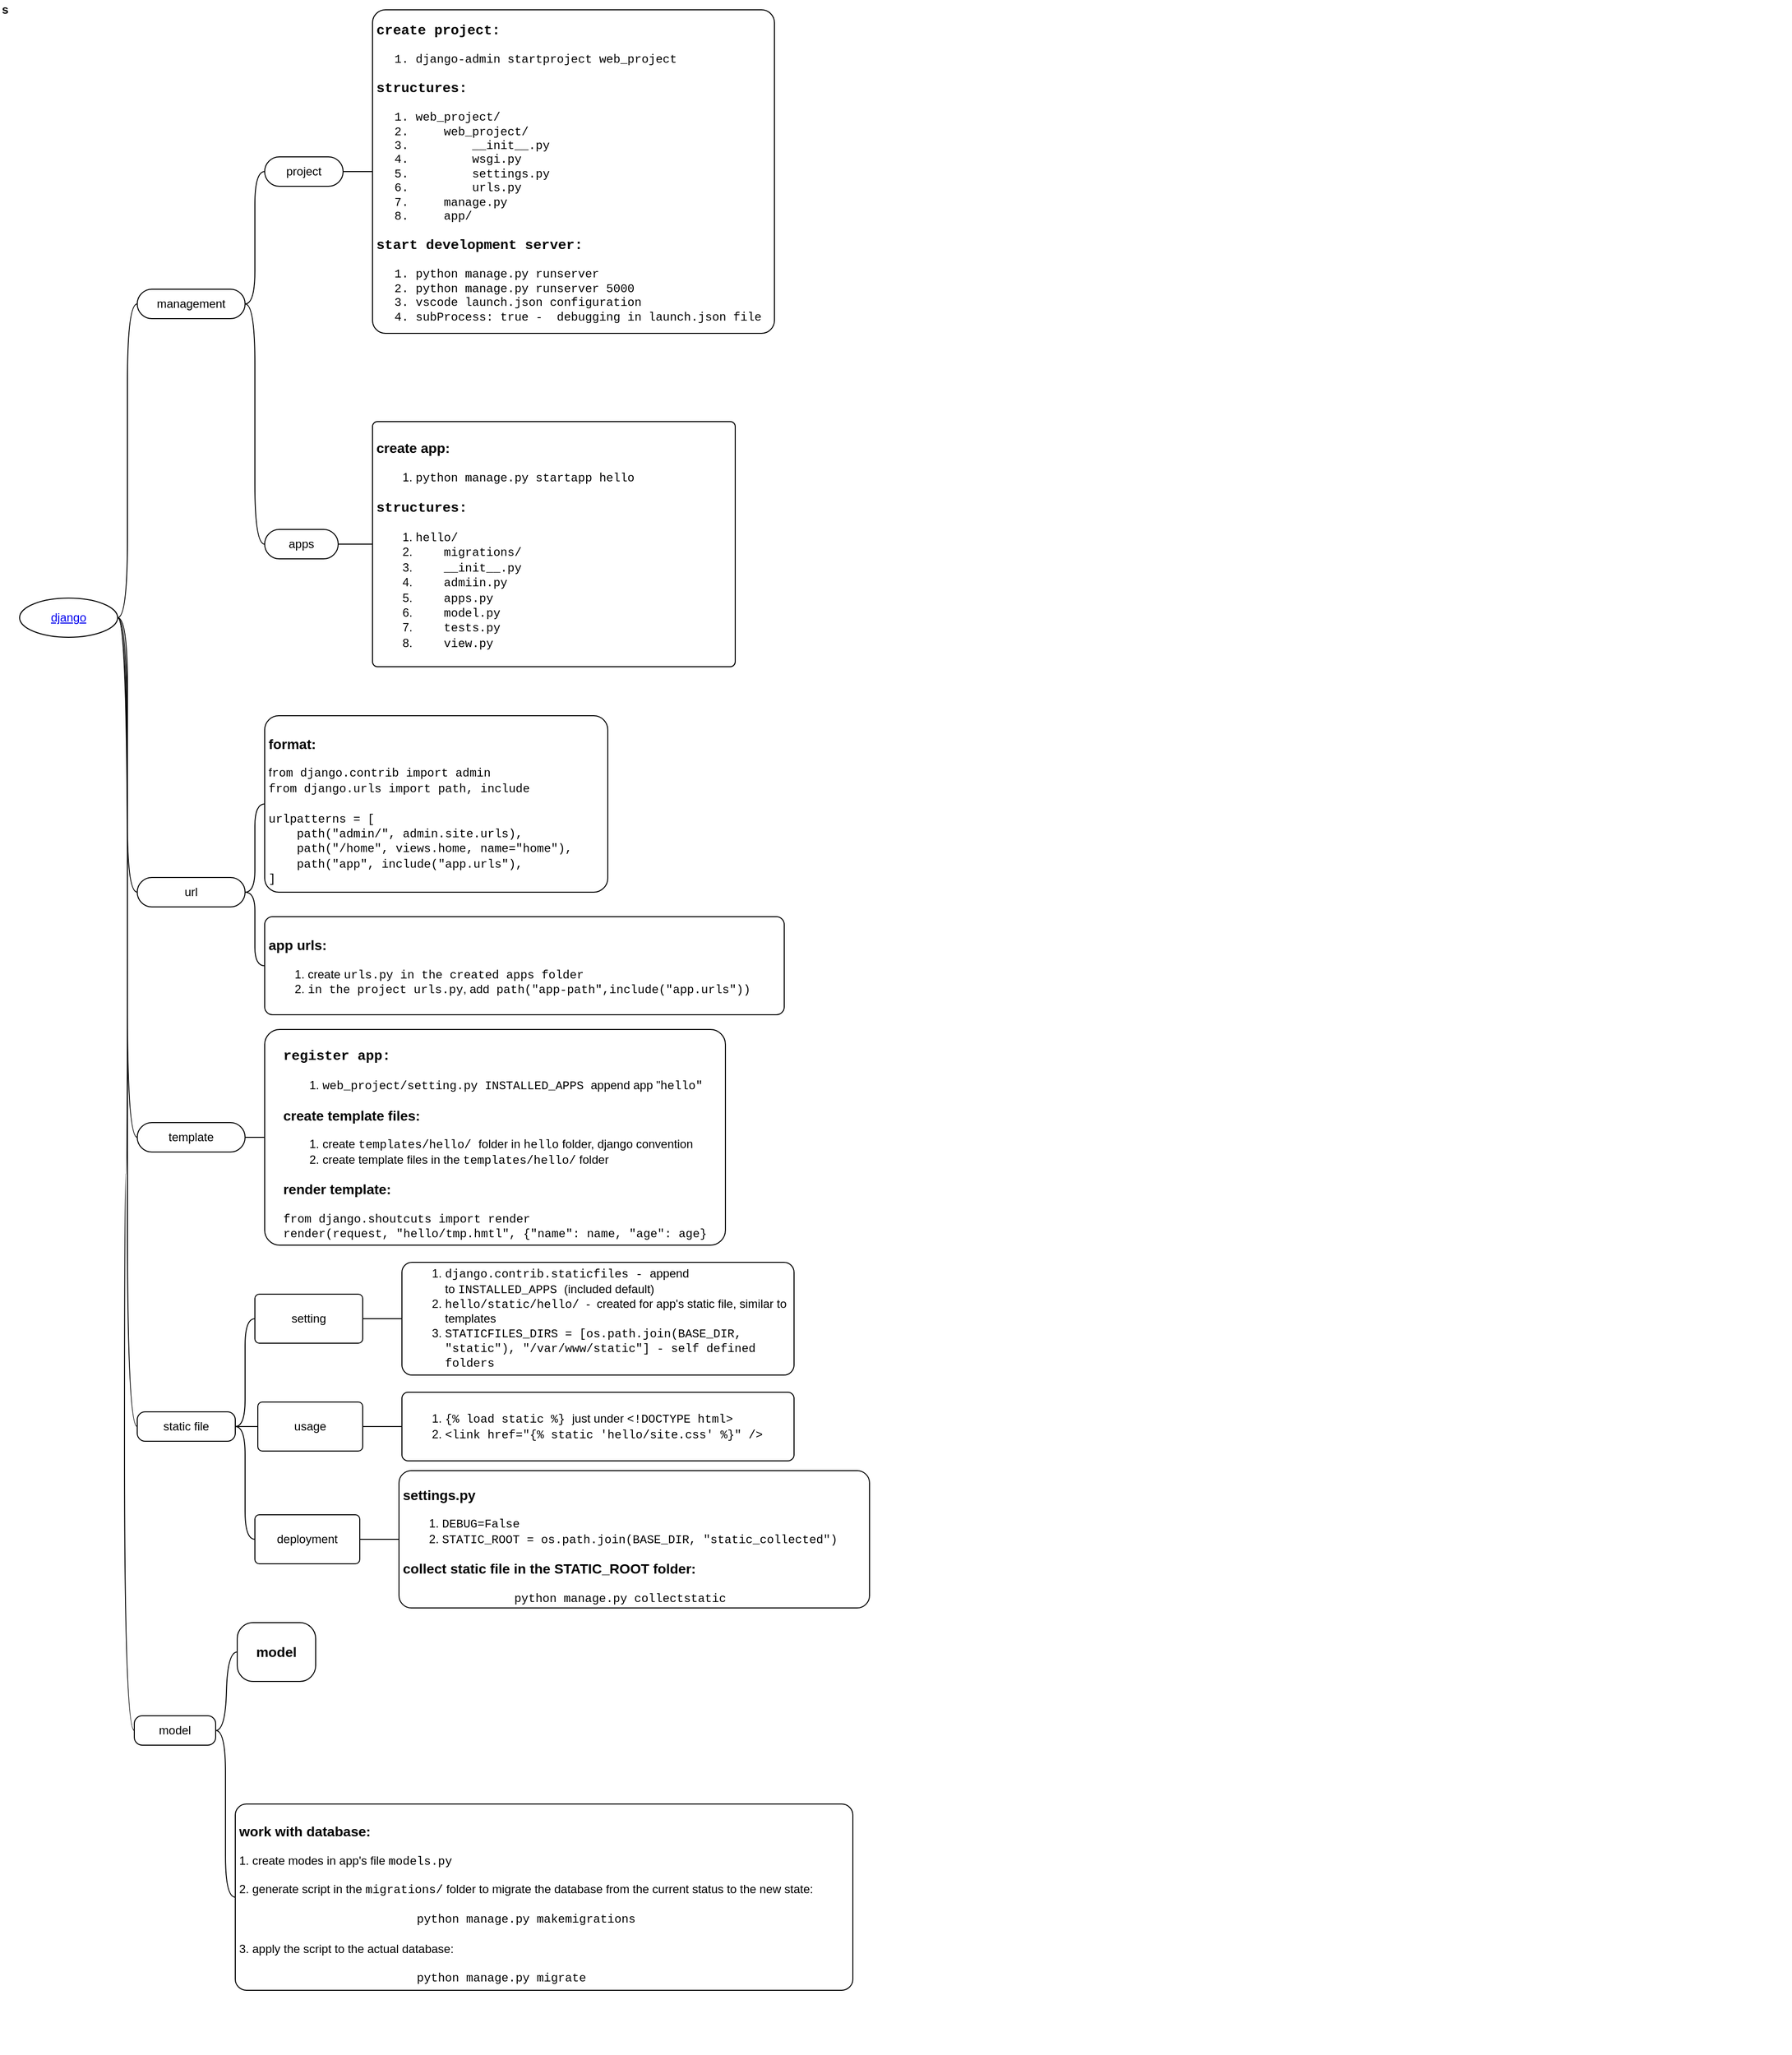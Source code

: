 <mxfile version="13.0.9" pages="3">
    <diagram id="M69t58L4IS4P6THLBtKI" name="django">
        <mxGraphModel dx="1442" dy="1452" grid="1" gridSize="10" guides="1" tooltips="1" connect="1" arrows="1" fold="1" page="1" pageScale="1" pageWidth="827" pageHeight="1169" math="0" shadow="0">
            <root>
                <mxCell id="ra_4u8bDI7FsC3nfDdiC-0"/>
                <mxCell id="ra_4u8bDI7FsC3nfDdiC-1" parent="ra_4u8bDI7FsC3nfDdiC-0"/>
                <mxCell id="ra_4u8bDI7FsC3nfDdiC-2" value="s" style="swimlane;html=1;startSize=20;horizontal=1;containerType=tree;strokeColor=none;fillColor=none;whiteSpace=wrap;align=left;" parent="ra_4u8bDI7FsC3nfDdiC-1" vertex="1">
                    <mxGeometry x="-10" y="-10" width="1827" height="2095" as="geometry"/>
                </mxCell>
                <mxCell id="ra_4u8bDI7FsC3nfDdiC-3" value="" style="edgeStyle=entityRelationEdgeStyle;startArrow=none;endArrow=none;segment=10;curved=1;" parent="ra_4u8bDI7FsC3nfDdiC-2" source="ra_4u8bDI7FsC3nfDdiC-7" target="ra_4u8bDI7FsC3nfDdiC-8" edge="1">
                    <mxGeometry relative="1" as="geometry"/>
                </mxCell>
                <mxCell id="ra_4u8bDI7FsC3nfDdiC-7" value="&lt;a href=&quot;https://www.djangoproject.com/&quot;&gt;django&lt;/a&gt;" style="ellipse;whiteSpace=wrap;html=1;align=center;treeFolding=1;treeMoving=1;newEdgeStyle={&quot;edgeStyle&quot;:&quot;entityRelationEdgeStyle&quot;,&quot;startArrow&quot;:&quot;none&quot;,&quot;endArrow&quot;:&quot;none&quot;,&quot;segment&quot;:10,&quot;curved&quot;:1};" parent="ra_4u8bDI7FsC3nfDdiC-2" vertex="1">
                    <mxGeometry x="20" y="610" width="100" height="40" as="geometry"/>
                </mxCell>
                <mxCell id="ra_4u8bDI7FsC3nfDdiC-8" value="management" style="whiteSpace=wrap;html=1;rounded=1;arcSize=50;align=center;verticalAlign=middle;strokeWidth=1;autosize=1;spacing=4;treeFolding=1;treeMoving=1;newEdgeStyle={&quot;edgeStyle&quot;:&quot;entityRelationEdgeStyle&quot;,&quot;startArrow&quot;:&quot;none&quot;,&quot;endArrow&quot;:&quot;none&quot;,&quot;segment&quot;:10,&quot;curved&quot;:1};" parent="ra_4u8bDI7FsC3nfDdiC-2" vertex="1">
                    <mxGeometry x="140" y="295" width="110" height="30" as="geometry"/>
                </mxCell>
                <mxCell id="qcwrLH1Dof33v1OUKWGm-0" value="" style="edgeStyle=entityRelationEdgeStyle;startArrow=none;endArrow=none;segment=10;curved=1;" parent="ra_4u8bDI7FsC3nfDdiC-2" source="ra_4u8bDI7FsC3nfDdiC-8" target="qcwrLH1Dof33v1OUKWGm-1" edge="1">
                    <mxGeometry relative="1" as="geometry">
                        <mxPoint x="150" y="90" as="sourcePoint"/>
                    </mxGeometry>
                </mxCell>
                <mxCell id="qcwrLH1Dof33v1OUKWGm-1" value="project" style="whiteSpace=wrap;html=1;rounded=1;arcSize=50;align=center;verticalAlign=middle;strokeWidth=1;autosize=1;spacing=4;treeFolding=1;treeMoving=1;newEdgeStyle={&quot;edgeStyle&quot;:&quot;entityRelationEdgeStyle&quot;,&quot;startArrow&quot;:&quot;none&quot;,&quot;endArrow&quot;:&quot;none&quot;,&quot;segment&quot;:10,&quot;curved&quot;:1};" parent="ra_4u8bDI7FsC3nfDdiC-2" vertex="1">
                    <mxGeometry x="270" y="160" width="80" height="30" as="geometry"/>
                </mxCell>
                <mxCell id="qcwrLH1Dof33v1OUKWGm-2" value="" style="edgeStyle=entityRelationEdgeStyle;startArrow=none;endArrow=none;segment=10;curved=1;" parent="ra_4u8bDI7FsC3nfDdiC-2" source="qcwrLH1Dof33v1OUKWGm-1" target="qcwrLH1Dof33v1OUKWGm-3" edge="1">
                    <mxGeometry relative="1" as="geometry">
                        <mxPoint x="280" y="65" as="sourcePoint"/>
                    </mxGeometry>
                </mxCell>
                <mxCell id="qcwrLH1Dof33v1OUKWGm-3" value="&lt;h3&gt;&lt;font face=&quot;Courier New&quot;&gt;create project:&lt;/font&gt;&lt;/h3&gt;&lt;font face=&quot;Courier New&quot;&gt;&lt;ol&gt;&lt;li&gt;&lt;font face=&quot;Courier New&quot;&gt;django-admin startproject web_project&lt;/font&gt;&lt;/li&gt;&lt;/ol&gt;&lt;h3&gt;structures:&lt;/h3&gt;&lt;div&gt;&lt;ol&gt;&lt;li&gt;&lt;font face=&quot;Courier New&quot;&gt;&lt;div&gt;web_project/&lt;/div&gt;&lt;/font&gt;&lt;/li&gt;&lt;li&gt;&lt;div&gt;&amp;nbsp; &amp;nbsp; web_project/&lt;/div&gt;&lt;/li&gt;&lt;li&gt;&lt;div&gt;&amp;nbsp; &amp;nbsp; &amp;nbsp; &amp;nbsp; __init__.py&lt;/div&gt;&lt;/li&gt;&lt;li&gt;&lt;div&gt;&amp;nbsp; &amp;nbsp; &amp;nbsp; &amp;nbsp; wsgi.py&lt;/div&gt;&lt;/li&gt;&lt;li&gt;&lt;div&gt;&amp;nbsp; &amp;nbsp; &amp;nbsp; &amp;nbsp; settings.py&lt;/div&gt;&lt;/li&gt;&lt;li&gt;&lt;div&gt;&amp;nbsp; &amp;nbsp; &amp;nbsp; &amp;nbsp; urls.py&lt;/div&gt;&lt;/li&gt;&lt;li&gt;&lt;div&gt;&amp;nbsp; &amp;nbsp; manage.py&lt;/div&gt;&lt;/li&gt;&lt;li&gt;&lt;div&gt;&amp;nbsp; &amp;nbsp; app/&lt;/div&gt;&lt;/li&gt;&lt;/ol&gt;&lt;h3&gt;start development server:&lt;/h3&gt;&lt;/div&gt;&lt;div&gt;&lt;ol&gt;&lt;li&gt;&lt;font face=&quot;Courier New&quot;&gt;&lt;div&gt;python manage.py runserver&lt;/div&gt;&lt;/font&gt;&lt;/li&gt;&lt;li&gt;&lt;div&gt;python manage.py runserver 5000&lt;/div&gt;&lt;/li&gt;&lt;li&gt;&lt;div&gt;vscode launch.json configuration&lt;/div&gt;&lt;/li&gt;&lt;li&gt;&lt;div&gt;subProcess: true -&amp;nbsp; debugging in launch.json file&lt;br&gt;&lt;/div&gt;&lt;/li&gt;&lt;/ol&gt;&lt;/div&gt;&lt;/font&gt;" style="whiteSpace=wrap;html=1;rounded=1;arcSize=4;align=left;verticalAlign=middle;strokeWidth=1;autosize=1;spacing=4;treeFolding=1;treeMoving=1;newEdgeStyle={&quot;edgeStyle&quot;:&quot;entityRelationEdgeStyle&quot;,&quot;startArrow&quot;:&quot;none&quot;,&quot;endArrow&quot;:&quot;none&quot;,&quot;segment&quot;:10,&quot;curved&quot;:1};" parent="ra_4u8bDI7FsC3nfDdiC-2" vertex="1">
                    <mxGeometry x="380" y="10" width="410" height="330" as="geometry"/>
                </mxCell>
                <mxCell id="ytSoNRwtpomNZAQt6G3V-0" value="" style="edgeStyle=entityRelationEdgeStyle;startArrow=none;endArrow=none;segment=10;curved=1;" parent="ra_4u8bDI7FsC3nfDdiC-2" source="ra_4u8bDI7FsC3nfDdiC-8" target="ytSoNRwtpomNZAQt6G3V-1" edge="1">
                    <mxGeometry relative="1" as="geometry">
                        <mxPoint x="280" y="155" as="sourcePoint"/>
                    </mxGeometry>
                </mxCell>
                <mxCell id="ytSoNRwtpomNZAQt6G3V-1" value="apps" style="whiteSpace=wrap;html=1;rounded=1;arcSize=50;align=center;verticalAlign=middle;strokeWidth=1;autosize=1;spacing=4;treeFolding=1;treeMoving=1;newEdgeStyle={&quot;edgeStyle&quot;:&quot;entityRelationEdgeStyle&quot;,&quot;startArrow&quot;:&quot;none&quot;,&quot;endArrow&quot;:&quot;none&quot;,&quot;segment&quot;:10,&quot;curved&quot;:1};" parent="ra_4u8bDI7FsC3nfDdiC-2" vertex="1">
                    <mxGeometry x="270" y="540" width="75" height="30" as="geometry"/>
                </mxCell>
                <mxCell id="ytSoNRwtpomNZAQt6G3V-22" value="" style="edgeStyle=entityRelationEdgeStyle;startArrow=none;endArrow=none;segment=10;curved=1;" parent="ra_4u8bDI7FsC3nfDdiC-2" source="ytSoNRwtpomNZAQt6G3V-1" target="ytSoNRwtpomNZAQt6G3V-23" edge="1">
                    <mxGeometry relative="1" as="geometry">
                        <mxPoint x="290" y="280" as="sourcePoint"/>
                    </mxGeometry>
                </mxCell>
                <mxCell id="ytSoNRwtpomNZAQt6G3V-23" value="&lt;h3&gt;create app:&lt;/h3&gt;&lt;div&gt;&lt;ol&gt;&lt;li&gt;&lt;font face=&quot;Courier New&quot;&gt;python manage.py startapp hello&lt;/font&gt;&lt;/li&gt;&lt;/ol&gt;&lt;h3&gt;&lt;font face=&quot;Courier New&quot;&gt;structures:&lt;/font&gt;&lt;/h3&gt;&lt;/div&gt;&lt;div&gt;&lt;ol&gt;&lt;li&gt;&lt;font face=&quot;Courier New&quot;&gt;hello/&lt;/font&gt;&lt;/li&gt;&lt;li&gt;&lt;font face=&quot;Courier New&quot;&gt;&amp;nbsp; &amp;nbsp; migrations/&lt;/font&gt;&lt;/li&gt;&lt;li&gt;&lt;font face=&quot;Courier New&quot;&gt;&amp;nbsp; &amp;nbsp; __init__.py&lt;/font&gt;&lt;/li&gt;&lt;li&gt;&lt;font face=&quot;Courier New&quot;&gt;&amp;nbsp; &amp;nbsp; admiin.py&lt;/font&gt;&lt;/li&gt;&lt;li&gt;&lt;font face=&quot;Courier New&quot;&gt;&amp;nbsp; &amp;nbsp; apps.py&lt;/font&gt;&lt;/li&gt;&lt;li&gt;&lt;font face=&quot;Courier New&quot;&gt;&amp;nbsp; &amp;nbsp; model.py&lt;/font&gt;&lt;/li&gt;&lt;li&gt;&lt;font face=&quot;Courier New&quot;&gt;&amp;nbsp; &amp;nbsp; tests.py&lt;/font&gt;&lt;/li&gt;&lt;li&gt;&lt;font face=&quot;Courier New&quot;&gt;&amp;nbsp; &amp;nbsp; view.py&lt;/font&gt;&lt;/li&gt;&lt;/ol&gt;&lt;/div&gt;" style="whiteSpace=wrap;html=1;rounded=1;arcSize=2;align=left;verticalAlign=middle;strokeWidth=1;autosize=1;spacing=4;treeFolding=1;treeMoving=1;newEdgeStyle={&quot;edgeStyle&quot;:&quot;entityRelationEdgeStyle&quot;,&quot;startArrow&quot;:&quot;none&quot;,&quot;endArrow&quot;:&quot;none&quot;,&quot;segment&quot;:10,&quot;curved&quot;:1};" parent="ra_4u8bDI7FsC3nfDdiC-2" vertex="1">
                    <mxGeometry x="380" y="430" width="370" height="250" as="geometry"/>
                </mxCell>
                <mxCell id="ytSoNRwtpomNZAQt6G3V-24" value="" style="edgeStyle=entityRelationEdgeStyle;startArrow=none;endArrow=none;segment=10;curved=1;" parent="ra_4u8bDI7FsC3nfDdiC-2" source="ra_4u8bDI7FsC3nfDdiC-7" target="ytSoNRwtpomNZAQt6G3V-25" edge="1">
                    <mxGeometry relative="1" as="geometry">
                        <mxPoint x="160" y="350" as="sourcePoint"/>
                    </mxGeometry>
                </mxCell>
                <mxCell id="ytSoNRwtpomNZAQt6G3V-25" value="url" style="whiteSpace=wrap;html=1;rounded=1;arcSize=50;align=center;verticalAlign=middle;strokeWidth=1;autosize=1;spacing=4;treeFolding=1;treeMoving=1;newEdgeStyle={&quot;edgeStyle&quot;:&quot;entityRelationEdgeStyle&quot;,&quot;startArrow&quot;:&quot;none&quot;,&quot;endArrow&quot;:&quot;none&quot;,&quot;segment&quot;:10,&quot;curved&quot;:1};" parent="ra_4u8bDI7FsC3nfDdiC-2" vertex="1">
                    <mxGeometry x="140" y="895" width="110" height="30" as="geometry"/>
                </mxCell>
                <mxCell id="ytSoNRwtpomNZAQt6G3V-26" value="" style="edgeStyle=entityRelationEdgeStyle;startArrow=none;endArrow=none;segment=10;curved=1;" parent="ra_4u8bDI7FsC3nfDdiC-2" source="ytSoNRwtpomNZAQt6G3V-25" target="ytSoNRwtpomNZAQt6G3V-27" edge="1">
                    <mxGeometry relative="1" as="geometry">
                        <mxPoint x="160" y="505" as="sourcePoint"/>
                    </mxGeometry>
                </mxCell>
                <mxCell id="ytSoNRwtpomNZAQt6G3V-27" value="&lt;h3&gt;format:&lt;/h3&gt;&lt;div&gt;f&lt;font face=&quot;Courier New&quot;&gt;rom django.contrib import admin&lt;/font&gt;&lt;/div&gt;&lt;div&gt;&lt;font face=&quot;Courier New&quot;&gt;from django.urls import path, include&lt;/font&gt;&lt;/div&gt;&lt;div&gt;&lt;font face=&quot;Courier New&quot;&gt;&lt;br&gt;&lt;/font&gt;&lt;/div&gt;&lt;div&gt;&lt;font face=&quot;Courier New&quot;&gt;urlpatterns = [&lt;/font&gt;&lt;/div&gt;&lt;div&gt;&lt;font face=&quot;Courier New&quot;&gt;&amp;nbsp; &amp;nbsp; path(&quot;admin/&quot;, admin.site.urls),&lt;/font&gt;&lt;/div&gt;&lt;div&gt;&lt;font face=&quot;Courier New&quot;&gt;&amp;nbsp; &amp;nbsp; path(&quot;/home&quot;, views.home, name=&quot;home&quot;),&lt;/font&gt;&lt;/div&gt;&lt;div&gt;&lt;font face=&quot;Courier New&quot;&gt;&amp;nbsp; &amp;nbsp; path(&quot;app&quot;, include(&quot;app.urls&quot;),&lt;/font&gt;&lt;/div&gt;&lt;div&gt;&lt;font face=&quot;Courier New&quot;&gt;]&lt;/font&gt;&lt;/div&gt;" style="whiteSpace=wrap;html=1;rounded=1;arcSize=8;align=left;verticalAlign=middle;strokeWidth=1;autosize=1;spacing=4;treeFolding=1;treeMoving=1;newEdgeStyle={&quot;edgeStyle&quot;:&quot;entityRelationEdgeStyle&quot;,&quot;startArrow&quot;:&quot;none&quot;,&quot;endArrow&quot;:&quot;none&quot;,&quot;segment&quot;:10,&quot;curved&quot;:1};" parent="ra_4u8bDI7FsC3nfDdiC-2" vertex="1">
                    <mxGeometry x="270" y="730" width="350" height="180" as="geometry"/>
                </mxCell>
                <mxCell id="ytSoNRwtpomNZAQt6G3V-28" value="" style="edgeStyle=entityRelationEdgeStyle;startArrow=none;endArrow=none;segment=10;curved=1;" parent="ra_4u8bDI7FsC3nfDdiC-2" source="ytSoNRwtpomNZAQt6G3V-25" target="ytSoNRwtpomNZAQt6G3V-29" edge="1">
                    <mxGeometry relative="1" as="geometry">
                        <mxPoint x="230" y="665" as="sourcePoint"/>
                    </mxGeometry>
                </mxCell>
                <mxCell id="ytSoNRwtpomNZAQt6G3V-29" value="&lt;h3&gt;app urls:&lt;/h3&gt;&lt;div&gt;&lt;ol&gt;&lt;li&gt;create &lt;font face=&quot;Courier New&quot;&gt;urls.py in the created apps folder&lt;/font&gt;&lt;/li&gt;&lt;li&gt;&lt;font face=&quot;Courier New&quot;&gt;in the project urls.py&lt;/font&gt;, add&lt;font face=&quot;Courier New&quot;&gt; path(&quot;app-path&quot;,include(&quot;app.urls&quot;))&lt;/font&gt;&lt;/li&gt;&lt;/ol&gt;&lt;/div&gt;" style="whiteSpace=wrap;html=1;rounded=1;arcSize=8;align=left;verticalAlign=middle;strokeWidth=1;autosize=1;spacing=4;treeFolding=1;treeMoving=1;newEdgeStyle={&quot;edgeStyle&quot;:&quot;entityRelationEdgeStyle&quot;,&quot;startArrow&quot;:&quot;none&quot;,&quot;endArrow&quot;:&quot;none&quot;,&quot;segment&quot;:10,&quot;curved&quot;:1};" parent="ra_4u8bDI7FsC3nfDdiC-2" vertex="1">
                    <mxGeometry x="270" y="935" width="530" height="100" as="geometry"/>
                </mxCell>
                <mxCell id="X1pdC5deUGPAKXjMuTSz-0" value="" style="edgeStyle=entityRelationEdgeStyle;startArrow=none;endArrow=none;segment=10;curved=1;" parent="ra_4u8bDI7FsC3nfDdiC-2" source="ra_4u8bDI7FsC3nfDdiC-7" target="X1pdC5deUGPAKXjMuTSz-1" edge="1">
                    <mxGeometry relative="1" as="geometry">
                        <mxPoint x="130" y="475" as="sourcePoint"/>
                    </mxGeometry>
                </mxCell>
                <mxCell id="X1pdC5deUGPAKXjMuTSz-1" value="template" style="whiteSpace=wrap;html=1;rounded=1;arcSize=50;align=center;verticalAlign=middle;strokeWidth=1;autosize=1;spacing=4;treeFolding=1;treeMoving=1;newEdgeStyle={&quot;edgeStyle&quot;:&quot;entityRelationEdgeStyle&quot;,&quot;startArrow&quot;:&quot;none&quot;,&quot;endArrow&quot;:&quot;none&quot;,&quot;segment&quot;:10,&quot;curved&quot;:1};" parent="ra_4u8bDI7FsC3nfDdiC-2" vertex="1">
                    <mxGeometry x="140" y="1145" width="110" height="30" as="geometry"/>
                </mxCell>
                <mxCell id="X1pdC5deUGPAKXjMuTSz-2" value="" style="edgeStyle=entityRelationEdgeStyle;startArrow=none;endArrow=none;segment=10;curved=1;" parent="ra_4u8bDI7FsC3nfDdiC-2" source="X1pdC5deUGPAKXjMuTSz-1" target="X1pdC5deUGPAKXjMuTSz-3" edge="1">
                    <mxGeometry relative="1" as="geometry">
                        <mxPoint x="130" y="475" as="sourcePoint"/>
                    </mxGeometry>
                </mxCell>
                <mxCell id="X1pdC5deUGPAKXjMuTSz-3" value="&lt;div style=&quot;text-align: left&quot;&gt;&lt;h3&gt;&lt;font face=&quot;Courier New&quot;&gt;register app:&lt;/font&gt;&lt;/h3&gt;&lt;/div&gt;&lt;div style=&quot;text-align: left&quot;&gt;&lt;ol&gt;&lt;li&gt;&lt;font face=&quot;Courier New&quot;&gt;web_project/setting.py INSTALLED_APPS&amp;nbsp;&lt;/font&gt;append&amp;nbsp;app &quot;&lt;font face=&quot;Courier New&quot;&gt;hello&quot;&lt;/font&gt;&lt;/li&gt;&lt;/ol&gt;&lt;h3&gt;create template files:&lt;/h3&gt;&lt;ol&gt;&lt;li&gt;create &lt;font face=&quot;Courier New&quot;&gt;templates/hello/ &lt;/font&gt;folder in &lt;font face=&quot;Courier New&quot;&gt;hello&lt;/font&gt;&amp;nbsp;folder, django convention&lt;/li&gt;&lt;li&gt;create template files in the &lt;font face=&quot;Courier New&quot;&gt;templates/hello/&lt;/font&gt;&amp;nbsp;folder&lt;/li&gt;&lt;/ol&gt;&lt;h3&gt;render template:&lt;/h3&gt;&lt;div&gt;&lt;font face=&quot;Courier New&quot;&gt;from django.shoutcuts import render&lt;/font&gt;&lt;/div&gt;&lt;div&gt;&lt;font face=&quot;Courier New&quot;&gt;render(request, &quot;hello/tmp.hmtl&quot;, {&quot;name&quot;: name, &quot;age&quot;: age}&lt;/font&gt;&lt;/div&gt;&lt;/div&gt;" style="whiteSpace=wrap;html=1;rounded=1;arcSize=7;align=center;verticalAlign=middle;strokeWidth=1;autosize=1;spacing=4;treeFolding=1;treeMoving=1;newEdgeStyle={&quot;edgeStyle&quot;:&quot;entityRelationEdgeStyle&quot;,&quot;startArrow&quot;:&quot;none&quot;,&quot;endArrow&quot;:&quot;none&quot;,&quot;segment&quot;:10,&quot;curved&quot;:1};" parent="ra_4u8bDI7FsC3nfDdiC-2" vertex="1">
                    <mxGeometry x="270" y="1050" width="470" height="220" as="geometry"/>
                </mxCell>
                <mxCell id="X1pdC5deUGPAKXjMuTSz-4" value="" style="edgeStyle=entityRelationEdgeStyle;startArrow=none;endArrow=none;segment=10;curved=1;" parent="ra_4u8bDI7FsC3nfDdiC-2" source="ra_4u8bDI7FsC3nfDdiC-7" target="X1pdC5deUGPAKXjMuTSz-5" edge="1">
                    <mxGeometry relative="1" as="geometry">
                        <mxPoint x="130" y="640" as="sourcePoint"/>
                    </mxGeometry>
                </mxCell>
                <mxCell id="X1pdC5deUGPAKXjMuTSz-5" value="static file" style="whiteSpace=wrap;html=1;rounded=1;arcSize=27;align=center;verticalAlign=middle;strokeWidth=1;autosize=1;spacing=4;treeFolding=1;treeMoving=1;newEdgeStyle={&quot;edgeStyle&quot;:&quot;entityRelationEdgeStyle&quot;,&quot;startArrow&quot;:&quot;none&quot;,&quot;endArrow&quot;:&quot;none&quot;,&quot;segment&quot;:10,&quot;curved&quot;:1};" parent="ra_4u8bDI7FsC3nfDdiC-2" vertex="1">
                    <mxGeometry x="140" y="1440" width="100" height="30" as="geometry"/>
                </mxCell>
                <mxCell id="X1pdC5deUGPAKXjMuTSz-6" value="" style="edgeStyle=entityRelationEdgeStyle;startArrow=none;endArrow=none;segment=10;curved=1;" parent="ra_4u8bDI7FsC3nfDdiC-2" source="X1pdC5deUGPAKXjMuTSz-5" target="X1pdC5deUGPAKXjMuTSz-7" edge="1">
                    <mxGeometry relative="1" as="geometry">
                        <mxPoint x="130" y="640" as="sourcePoint"/>
                    </mxGeometry>
                </mxCell>
                <mxCell id="X1pdC5deUGPAKXjMuTSz-7" value="&lt;p&gt;setting&lt;/p&gt;" style="whiteSpace=wrap;html=1;rounded=1;arcSize=9;align=center;verticalAlign=middle;strokeWidth=1;autosize=1;spacing=4;treeFolding=1;treeMoving=1;newEdgeStyle={&quot;edgeStyle&quot;:&quot;entityRelationEdgeStyle&quot;,&quot;startArrow&quot;:&quot;none&quot;,&quot;endArrow&quot;:&quot;none&quot;,&quot;segment&quot;:10,&quot;curved&quot;:1};" parent="ra_4u8bDI7FsC3nfDdiC-2" vertex="1">
                    <mxGeometry x="260" y="1320" width="110" height="50" as="geometry"/>
                </mxCell>
                <mxCell id="X1pdC5deUGPAKXjMuTSz-8" value="" style="edgeStyle=entityRelationEdgeStyle;startArrow=none;endArrow=none;segment=10;curved=1;" parent="ra_4u8bDI7FsC3nfDdiC-2" source="X1pdC5deUGPAKXjMuTSz-5" target="X1pdC5deUGPAKXjMuTSz-9" edge="1">
                    <mxGeometry relative="1" as="geometry">
                        <mxPoint x="240" y="1435" as="sourcePoint"/>
                    </mxGeometry>
                </mxCell>
                <mxCell id="X1pdC5deUGPAKXjMuTSz-9" value="&lt;p&gt;usage&lt;/p&gt;" style="whiteSpace=wrap;html=1;rounded=1;arcSize=9;align=center;verticalAlign=middle;strokeWidth=1;autosize=1;spacing=4;treeFolding=1;treeMoving=1;newEdgeStyle={&quot;edgeStyle&quot;:&quot;entityRelationEdgeStyle&quot;,&quot;startArrow&quot;:&quot;none&quot;,&quot;endArrow&quot;:&quot;none&quot;,&quot;segment&quot;:10,&quot;curved&quot;:1};" parent="ra_4u8bDI7FsC3nfDdiC-2" vertex="1">
                    <mxGeometry x="263" y="1430" width="107" height="50" as="geometry"/>
                </mxCell>
                <mxCell id="X1pdC5deUGPAKXjMuTSz-10" value="" style="edgeStyle=entityRelationEdgeStyle;startArrow=none;endArrow=none;segment=10;curved=1;" parent="ra_4u8bDI7FsC3nfDdiC-2" source="X1pdC5deUGPAKXjMuTSz-5" target="X1pdC5deUGPAKXjMuTSz-11" edge="1">
                    <mxGeometry relative="1" as="geometry">
                        <mxPoint x="240" y="1435" as="sourcePoint"/>
                    </mxGeometry>
                </mxCell>
                <mxCell id="X1pdC5deUGPAKXjMuTSz-11" value="&lt;p&gt;deployment&lt;/p&gt;" style="whiteSpace=wrap;html=1;rounded=1;arcSize=9;align=center;verticalAlign=middle;strokeWidth=1;autosize=1;spacing=4;treeFolding=1;treeMoving=1;newEdgeStyle={&quot;edgeStyle&quot;:&quot;entityRelationEdgeStyle&quot;,&quot;startArrow&quot;:&quot;none&quot;,&quot;endArrow&quot;:&quot;none&quot;,&quot;segment&quot;:10,&quot;curved&quot;:1};" parent="ra_4u8bDI7FsC3nfDdiC-2" vertex="1">
                    <mxGeometry x="260" y="1545" width="107" height="50" as="geometry"/>
                </mxCell>
                <mxCell id="X1pdC5deUGPAKXjMuTSz-12" value="" style="edgeStyle=entityRelationEdgeStyle;startArrow=none;endArrow=none;segment=10;curved=1;" parent="ra_4u8bDI7FsC3nfDdiC-2" source="X1pdC5deUGPAKXjMuTSz-9" target="X1pdC5deUGPAKXjMuTSz-13" edge="1">
                    <mxGeometry relative="1" as="geometry">
                        <mxPoint x="240" y="1435" as="sourcePoint"/>
                    </mxGeometry>
                </mxCell>
                <mxCell id="X1pdC5deUGPAKXjMuTSz-13" value="&lt;div&gt;&lt;ol&gt;&lt;li&gt;&lt;font face=&quot;Courier New&quot;&gt;{% load static %} &lt;/font&gt;just under &lt;font face=&quot;Courier New&quot;&gt;&amp;lt;!DOCTYPE html&amp;gt;&lt;/font&gt;&lt;/li&gt;&lt;li&gt;&lt;font face=&quot;Courier New&quot;&gt;&amp;lt;link href=&quot;{% static 'hello/site.css' %}&quot; /&amp;gt;&lt;/font&gt;&lt;/li&gt;&lt;/ol&gt;&lt;/div&gt;" style="whiteSpace=wrap;html=1;rounded=1;arcSize=9;align=left;verticalAlign=middle;strokeWidth=1;autosize=1;spacing=4;treeFolding=1;treeMoving=1;newEdgeStyle={&quot;edgeStyle&quot;:&quot;entityRelationEdgeStyle&quot;,&quot;startArrow&quot;:&quot;none&quot;,&quot;endArrow&quot;:&quot;none&quot;,&quot;segment&quot;:10,&quot;curved&quot;:1};" parent="ra_4u8bDI7FsC3nfDdiC-2" vertex="1">
                    <mxGeometry x="410" y="1420" width="400" height="70" as="geometry"/>
                </mxCell>
                <mxCell id="X1pdC5deUGPAKXjMuTSz-14" value="" style="edgeStyle=entityRelationEdgeStyle;startArrow=none;endArrow=none;segment=10;curved=1;" parent="ra_4u8bDI7FsC3nfDdiC-2" source="X1pdC5deUGPAKXjMuTSz-7" target="X1pdC5deUGPAKXjMuTSz-15" edge="1">
                    <mxGeometry relative="1" as="geometry">
                        <mxPoint x="240" y="1435" as="sourcePoint"/>
                    </mxGeometry>
                </mxCell>
                <mxCell id="X1pdC5deUGPAKXjMuTSz-15" value="&lt;div&gt;&lt;ol&gt;&lt;li&gt;&lt;font face=&quot;Courier New&quot;&gt;django.contrib.staticfiles -&amp;nbsp;&lt;/font&gt;append to&amp;nbsp;&lt;font face=&quot;Courier New&quot;&gt;INSTALLED_APPS&amp;nbsp;&lt;/font&gt;(included default)&lt;/li&gt;&lt;li&gt;&lt;font face=&quot;Courier New&quot;&gt;hello/static/hello/ &lt;/font&gt;-&amp;nbsp; created for app's static file, similar to templates&lt;/li&gt;&lt;li&gt;&lt;font face=&quot;Courier New&quot;&gt;STATICFILES_DIRS = [os.path.join(BASE_DIR, &quot;static&quot;), &quot;/var/www/static&quot;] - self defined folders&lt;/font&gt;&lt;/li&gt;&lt;/ol&gt;&lt;/div&gt;" style="whiteSpace=wrap;html=1;rounded=1;arcSize=9;align=left;verticalAlign=middle;strokeWidth=1;autosize=1;spacing=4;treeFolding=1;treeMoving=1;newEdgeStyle={&quot;edgeStyle&quot;:&quot;entityRelationEdgeStyle&quot;,&quot;startArrow&quot;:&quot;none&quot;,&quot;endArrow&quot;:&quot;none&quot;,&quot;segment&quot;:10,&quot;curved&quot;:1};" parent="ra_4u8bDI7FsC3nfDdiC-2" vertex="1">
                    <mxGeometry x="410" y="1287.5" width="400" height="115" as="geometry"/>
                </mxCell>
                <mxCell id="X1pdC5deUGPAKXjMuTSz-16" value="" style="edgeStyle=entityRelationEdgeStyle;startArrow=none;endArrow=none;segment=10;curved=1;" parent="ra_4u8bDI7FsC3nfDdiC-2" source="X1pdC5deUGPAKXjMuTSz-11" target="X1pdC5deUGPAKXjMuTSz-17" edge="1">
                    <mxGeometry relative="1" as="geometry">
                        <mxPoint x="240" y="1435" as="sourcePoint"/>
                    </mxGeometry>
                </mxCell>
                <mxCell id="X1pdC5deUGPAKXjMuTSz-17" value="&lt;h3&gt;settings.py&lt;/h3&gt;&lt;ol&gt;&lt;li&gt;&lt;font face=&quot;Courier New&quot;&gt;DEBUG=False&lt;/font&gt;&lt;/li&gt;&lt;li&gt;&lt;font face=&quot;Courier New&quot;&gt;STATIC_ROOT = os.path.join(BASE_DIR, &quot;static_collected&quot;)&lt;/font&gt;&lt;/li&gt;&lt;/ol&gt;&lt;h3&gt;collect static file in the STATIC_ROOT folder:&lt;/h3&gt;&lt;div style=&quot;text-align: center&quot;&gt;&lt;font face=&quot;Courier New&quot;&gt;python manage.py collectstatic&lt;/font&gt;&lt;/div&gt;" style="whiteSpace=wrap;html=1;rounded=1;arcSize=9;align=left;verticalAlign=middle;strokeWidth=1;autosize=1;spacing=4;treeFolding=1;treeMoving=1;newEdgeStyle={&quot;edgeStyle&quot;:&quot;entityRelationEdgeStyle&quot;,&quot;startArrow&quot;:&quot;none&quot;,&quot;endArrow&quot;:&quot;none&quot;,&quot;segment&quot;:10,&quot;curved&quot;:1};" parent="ra_4u8bDI7FsC3nfDdiC-2" vertex="1">
                    <mxGeometry x="407" y="1500" width="480" height="140" as="geometry"/>
                </mxCell>
                <mxCell id="yF7hKcRo4U8W2PubGhhl-0" value="" style="edgeStyle=entityRelationEdgeStyle;startArrow=none;endArrow=none;segment=10;curved=1;" edge="1" target="yF7hKcRo4U8W2PubGhhl-1" source="ra_4u8bDI7FsC3nfDdiC-7" parent="ra_4u8bDI7FsC3nfDdiC-2">
                    <mxGeometry relative="1" as="geometry">
                        <mxPoint x="110" y="620" as="sourcePoint"/>
                    </mxGeometry>
                </mxCell>
                <mxCell id="yF7hKcRo4U8W2PubGhhl-1" value="model" style="whiteSpace=wrap;html=1;rounded=1;arcSize=27;align=center;verticalAlign=middle;strokeWidth=1;autosize=1;spacing=4;treeFolding=1;treeMoving=1;newEdgeStyle={&quot;edgeStyle&quot;:&quot;entityRelationEdgeStyle&quot;,&quot;startArrow&quot;:&quot;none&quot;,&quot;endArrow&quot;:&quot;none&quot;,&quot;segment&quot;:10,&quot;curved&quot;:1};" vertex="1" parent="ra_4u8bDI7FsC3nfDdiC-2">
                    <mxGeometry x="137" y="1750" width="83" height="30" as="geometry"/>
                </mxCell>
                <mxCell id="yF7hKcRo4U8W2PubGhhl-4" value="" style="edgeStyle=entityRelationEdgeStyle;startArrow=none;endArrow=none;segment=10;curved=1;" edge="1" target="yF7hKcRo4U8W2PubGhhl-5" source="yF7hKcRo4U8W2PubGhhl-1" parent="ra_4u8bDI7FsC3nfDdiC-2">
                    <mxGeometry relative="1" as="geometry">
                        <mxPoint x="110" y="620" as="sourcePoint"/>
                    </mxGeometry>
                </mxCell>
                <mxCell id="yF7hKcRo4U8W2PubGhhl-5" value="&lt;h3&gt;work with database:&lt;/h3&gt;1. create modes in app's file &lt;font face=&quot;Courier New&quot;&gt;models.py&lt;/font&gt;&lt;br&gt;&lt;br&gt;2. generate script in the &lt;font face=&quot;Courier New&quot;&gt;migrations/&lt;/font&gt;&amp;nbsp;folder to migrate the database from the current status to the new state:&lt;br&gt;&lt;br&gt;&lt;div style=&quot;text-align: center&quot;&gt;&lt;span style=&quot;font-family: &amp;#34;courier new&amp;#34;&quot;&gt;python manage.py makemigrations&lt;/span&gt;&lt;/div&gt;&lt;div style=&quot;text-align: center&quot;&gt;&lt;span style=&quot;font-family: &amp;#34;courier new&amp;#34;&quot;&gt;&lt;br&gt;&lt;/span&gt;&lt;/div&gt;&lt;div&gt;3. apply the script to the actual database:&lt;/div&gt;&lt;div&gt;&lt;br&gt;&lt;/div&gt;&lt;div style=&quot;text-align: center&quot;&gt;&lt;font face=&quot;Courier New&quot;&gt;python manage.py migrate&amp;nbsp; &amp;nbsp; &amp;nbsp; &amp;nbsp;&lt;/font&gt;&lt;br&gt;&lt;/div&gt;" style="whiteSpace=wrap;html=1;rounded=1;arcSize=6;align=left;verticalAlign=middle;strokeWidth=1;autosize=1;spacing=4;treeFolding=1;treeMoving=1;newEdgeStyle={&quot;edgeStyle&quot;:&quot;entityRelationEdgeStyle&quot;,&quot;startArrow&quot;:&quot;none&quot;,&quot;endArrow&quot;:&quot;none&quot;,&quot;segment&quot;:10,&quot;curved&quot;:1};" vertex="1" parent="ra_4u8bDI7FsC3nfDdiC-2">
                    <mxGeometry x="240" y="1840" width="630" height="190" as="geometry"/>
                </mxCell>
                <mxCell id="ZvUJS6QsBFvSWBnDJm8X-0" value="" style="edgeStyle=entityRelationEdgeStyle;startArrow=none;endArrow=none;segment=10;curved=1;" edge="1" target="ZvUJS6QsBFvSWBnDJm8X-1" source="yF7hKcRo4U8W2PubGhhl-1" parent="ra_4u8bDI7FsC3nfDdiC-2">
                    <mxGeometry relative="1" as="geometry">
                        <mxPoint x="110" y="620" as="sourcePoint"/>
                    </mxGeometry>
                </mxCell>
                <mxCell id="ZvUJS6QsBFvSWBnDJm8X-1" value="&lt;h3&gt;model&lt;/h3&gt;" style="whiteSpace=wrap;html=1;rounded=1;arcSize=27;align=center;verticalAlign=middle;strokeWidth=1;autosize=1;spacing=4;treeFolding=1;treeMoving=1;newEdgeStyle={&quot;edgeStyle&quot;:&quot;entityRelationEdgeStyle&quot;,&quot;startArrow&quot;:&quot;none&quot;,&quot;endArrow&quot;:&quot;none&quot;,&quot;segment&quot;:10,&quot;curved&quot;:1};" vertex="1" parent="ra_4u8bDI7FsC3nfDdiC-2">
                    <mxGeometry x="242" y="1655" width="80" height="60" as="geometry"/>
                </mxCell>
            </root>
        </mxGraphModel>
    </diagram>
    <diagram id="gZrbFzDSdiFl9gUGTO_j" name="templates">
        <mxGraphModel dx="672" dy="283" grid="1" gridSize="10" guides="1" tooltips="1" connect="1" arrows="1" fold="1" page="1" pageScale="1" pageWidth="827" pageHeight="1169" math="0" shadow="0">
            <root>
                <mxCell id="98OV1mBeewx__mKtfcIp-0"/>
                <mxCell id="98OV1mBeewx__mKtfcIp-1" parent="98OV1mBeewx__mKtfcIp-0"/>
                <mxCell id="CRv6pwTDHYUSU1KHHA7I-0" value="" style="swimlane;html=1;startSize=20;horizontal=1;containerType=tree;fillColor=none;strokeColor=none;expand=1;resizable=1;overflow=visible;fixDash=0;" vertex="1" parent="98OV1mBeewx__mKtfcIp-1">
                    <mxGeometry x="30" y="10" width="790" height="790" as="geometry"/>
                </mxCell>
                <mxCell id="CRv6pwTDHYUSU1KHHA7I-1" value="" style="edgeStyle=entityRelationEdgeStyle;startArrow=none;endArrow=none;segment=10;curved=1;" edge="1" parent="CRv6pwTDHYUSU1KHHA7I-0" source="CRv6pwTDHYUSU1KHHA7I-5" target="CRv6pwTDHYUSU1KHHA7I-6">
                    <mxGeometry relative="1" as="geometry"/>
                </mxCell>
                <mxCell id="CRv6pwTDHYUSU1KHHA7I-5" value="templates" style="ellipse;whiteSpace=wrap;html=1;align=center;treeFolding=1;treeMoving=1;newEdgeStyle={&quot;edgeStyle&quot;:&quot;entityRelationEdgeStyle&quot;,&quot;startArrow&quot;:&quot;none&quot;,&quot;endArrow&quot;:&quot;none&quot;,&quot;segment&quot;:10,&quot;curved&quot;:1};" vertex="1" parent="CRv6pwTDHYUSU1KHHA7I-0">
                    <mxGeometry x="10" y="175" width="100" height="40" as="geometry"/>
                </mxCell>
                <mxCell id="CRv6pwTDHYUSU1KHHA7I-6" value="base" style="whiteSpace=wrap;html=1;rounded=1;arcSize=50;align=center;verticalAlign=middle;strokeWidth=1;autosize=1;spacing=4;treeFolding=1;treeMoving=1;newEdgeStyle={&quot;edgeStyle&quot;:&quot;entityRelationEdgeStyle&quot;,&quot;startArrow&quot;:&quot;none&quot;,&quot;endArrow&quot;:&quot;none&quot;,&quot;segment&quot;:10,&quot;curved&quot;:1};" vertex="1" parent="CRv6pwTDHYUSU1KHHA7I-0">
                    <mxGeometry x="130" y="45" width="80" height="30" as="geometry"/>
                </mxCell>
                <mxCell id="CRv6pwTDHYUSU1KHHA7I-14" value="" style="edgeStyle=entityRelationEdgeStyle;startArrow=none;endArrow=none;segment=10;curved=1;" edge="1" target="CRv6pwTDHYUSU1KHHA7I-15" source="CRv6pwTDHYUSU1KHHA7I-6" parent="CRv6pwTDHYUSU1KHHA7I-0">
                    <mxGeometry relative="1" as="geometry">
                        <mxPoint x="150" y="70" as="sourcePoint"/>
                    </mxGeometry>
                </mxCell>
                <mxCell id="CRv6pwTDHYUSU1KHHA7I-15" value="&lt;h3&gt;&lt;font&gt;hello/base.html&lt;/font&gt;&lt;/h3&gt;&lt;div&gt;&lt;font&gt;...&lt;/font&gt;&lt;/div&gt;&lt;div&gt;&lt;font&gt;{% block title %}&lt;/font&gt;&lt;/div&gt;&lt;div&gt;&lt;font&gt;{% endblock %}&lt;/font&gt;&lt;/div&gt;&lt;div&gt;...&lt;/div&gt;" style="whiteSpace=wrap;html=1;rounded=1;arcSize=18;align=left;verticalAlign=middle;strokeWidth=1;autosize=1;spacing=4;treeFolding=1;treeMoving=1;newEdgeStyle={&quot;edgeStyle&quot;:&quot;entityRelationEdgeStyle&quot;,&quot;startArrow&quot;:&quot;none&quot;,&quot;endArrow&quot;:&quot;none&quot;,&quot;segment&quot;:10,&quot;curved&quot;:1};fontFamily=Courier New;" vertex="1" parent="CRv6pwTDHYUSU1KHHA7I-0">
                    <mxGeometry x="230" y="5" width="170" height="110" as="geometry"/>
                </mxCell>
                <mxCell id="CRv6pwTDHYUSU1KHHA7I-18" value="" style="edgeStyle=entityRelationEdgeStyle;startArrow=none;endArrow=none;segment=10;curved=1;" edge="1" target="CRv6pwTDHYUSU1KHHA7I-19" source="CRv6pwTDHYUSU1KHHA7I-5" parent="CRv6pwTDHYUSU1KHHA7I-0">
                    <mxGeometry relative="1" as="geometry">
                        <mxPoint x="140" y="90" as="sourcePoint"/>
                    </mxGeometry>
                </mxCell>
                <mxCell id="CRv6pwTDHYUSU1KHHA7I-19" value="extend" style="whiteSpace=wrap;html=1;rounded=1;arcSize=50;align=center;verticalAlign=middle;strokeWidth=1;autosize=1;spacing=4;treeFolding=1;treeMoving=1;newEdgeStyle={&quot;edgeStyle&quot;:&quot;entityRelationEdgeStyle&quot;,&quot;startArrow&quot;:&quot;none&quot;,&quot;endArrow&quot;:&quot;none&quot;,&quot;segment&quot;:10,&quot;curved&quot;:1};" vertex="1" parent="CRv6pwTDHYUSU1KHHA7I-0">
                    <mxGeometry x="130" y="180" width="80" height="30" as="geometry"/>
                </mxCell>
                <mxCell id="CRv6pwTDHYUSU1KHHA7I-21" value="" style="edgeStyle=entityRelationEdgeStyle;startArrow=none;endArrow=none;segment=10;curved=1;" edge="1" target="CRv6pwTDHYUSU1KHHA7I-22" source="CRv6pwTDHYUSU1KHHA7I-19" parent="CRv6pwTDHYUSU1KHHA7I-0">
                    <mxGeometry relative="1" as="geometry">
                        <mxPoint x="140" y="110" as="sourcePoint"/>
                    </mxGeometry>
                </mxCell>
                <mxCell id="CRv6pwTDHYUSU1KHHA7I-22" value="&lt;h3&gt;hello/extend.html&lt;/h3&gt;&lt;div&gt;{% extends &quot;hello/base.html&quot; %}&lt;/div&gt;&lt;div&gt;{% block title %}&lt;/div&gt;&lt;div&gt;...&lt;/div&gt;&lt;div&gt;{% endblock %}&lt;/div&gt;" style="whiteSpace=wrap;html=1;rounded=1;arcSize=12;align=left;verticalAlign=middle;strokeWidth=1;autosize=1;spacing=4;treeFolding=1;treeMoving=1;newEdgeStyle={&quot;edgeStyle&quot;:&quot;entityRelationEdgeStyle&quot;,&quot;startArrow&quot;:&quot;none&quot;,&quot;endArrow&quot;:&quot;none&quot;,&quot;segment&quot;:10,&quot;curved&quot;:1};fontFamily=Courier New;labelPosition=center;verticalLabelPosition=middle;horizontal=1;" vertex="1" parent="CRv6pwTDHYUSU1KHHA7I-0">
                    <mxGeometry x="230" y="140" width="260" height="110" as="geometry"/>
                </mxCell>
                <mxCell id="gWR3VQ9WckLTRH0O7c-G-0" value="" style="edgeStyle=entityRelationEdgeStyle;startArrow=none;endArrow=none;segment=10;curved=1;" edge="1" target="gWR3VQ9WckLTRH0O7c-G-1" source="CRv6pwTDHYUSU1KHHA7I-5" parent="CRv6pwTDHYUSU1KHHA7I-0">
                    <mxGeometry relative="1" as="geometry">
                        <mxPoint x="140" y="140" as="sourcePoint"/>
                    </mxGeometry>
                </mxCell>
                <mxCell id="gWR3VQ9WckLTRH0O7c-G-1" value="usage" style="whiteSpace=wrap;html=1;rounded=1;arcSize=50;align=center;verticalAlign=middle;strokeWidth=1;autosize=1;spacing=4;treeFolding=1;treeMoving=1;newEdgeStyle={&quot;edgeStyle&quot;:&quot;entityRelationEdgeStyle&quot;,&quot;startArrow&quot;:&quot;none&quot;,&quot;endArrow&quot;:&quot;none&quot;,&quot;segment&quot;:10,&quot;curved&quot;:1};" vertex="1" parent="CRv6pwTDHYUSU1KHHA7I-0">
                    <mxGeometry x="130" y="370" width="80" height="30" as="geometry"/>
                </mxCell>
                <mxCell id="gWR3VQ9WckLTRH0O7c-G-2" value="" style="edgeStyle=entityRelationEdgeStyle;startArrow=none;endArrow=none;segment=10;curved=1;" edge="1" target="gWR3VQ9WckLTRH0O7c-G-3" source="gWR3VQ9WckLTRH0O7c-G-1" parent="CRv6pwTDHYUSU1KHHA7I-0">
                    <mxGeometry relative="1" as="geometry">
                        <mxPoint x="140" y="205" as="sourcePoint"/>
                    </mxGeometry>
                </mxCell>
                <mxCell id="gWR3VQ9WckLTRH0O7c-G-3" value="path" style="whiteSpace=wrap;html=1;rounded=1;arcSize=50;align=center;verticalAlign=middle;strokeWidth=1;autosize=1;spacing=4;treeFolding=1;treeMoving=1;newEdgeStyle={&quot;edgeStyle&quot;:&quot;entityRelationEdgeStyle&quot;,&quot;startArrow&quot;:&quot;none&quot;,&quot;endArrow&quot;:&quot;none&quot;,&quot;segment&quot;:10,&quot;curved&quot;:1};" vertex="1" parent="CRv6pwTDHYUSU1KHHA7I-0">
                    <mxGeometry x="230" y="320" width="80" height="30" as="geometry"/>
                </mxCell>
                <mxCell id="gWR3VQ9WckLTRH0O7c-G-4" value="" style="edgeStyle=entityRelationEdgeStyle;startArrow=none;endArrow=none;segment=10;curved=1;" edge="1" target="gWR3VQ9WckLTRH0O7c-G-5" source="gWR3VQ9WckLTRH0O7c-G-3" parent="CRv6pwTDHYUSU1KHHA7I-0">
                    <mxGeometry relative="1" as="geometry">
                        <mxPoint x="240" y="335" as="sourcePoint"/>
                    </mxGeometry>
                </mxCell>
                <mxCell id="gWR3VQ9WckLTRH0O7c-G-5" value="static" style="whiteSpace=wrap;html=1;rounded=1;arcSize=50;align=center;verticalAlign=middle;strokeWidth=1;autosize=1;spacing=4;treeFolding=1;treeMoving=1;newEdgeStyle={&quot;edgeStyle&quot;:&quot;entityRelationEdgeStyle&quot;,&quot;startArrow&quot;:&quot;none&quot;,&quot;endArrow&quot;:&quot;none&quot;,&quot;segment&quot;:10,&quot;curved&quot;:1};" vertex="1" parent="CRv6pwTDHYUSU1KHHA7I-0">
                    <mxGeometry x="330" y="280" width="87" height="30" as="geometry"/>
                </mxCell>
                <mxCell id="gWR3VQ9WckLTRH0O7c-G-6" value="" style="edgeStyle=entityRelationEdgeStyle;startArrow=none;endArrow=none;segment=10;curved=1;" edge="1" target="gWR3VQ9WckLTRH0O7c-G-7" source="gWR3VQ9WckLTRH0O7c-G-5" parent="CRv6pwTDHYUSU1KHHA7I-0">
                    <mxGeometry relative="1" as="geometry">
                        <mxPoint x="330" y="335" as="sourcePoint"/>
                    </mxGeometry>
                </mxCell>
                <mxCell id="gWR3VQ9WckLTRH0O7c-G-7" value="&lt;ol&gt;&lt;li&gt;{% load static %}&lt;/li&gt;&lt;li&gt;&amp;lt;link ... href=&quot;{% static 'hello/site.css' %}&quot; /&amp;gt;&lt;/li&gt;&lt;/ol&gt;" style="whiteSpace=wrap;html=1;rounded=1;arcSize=28;align=left;verticalAlign=middle;strokeWidth=1;autosize=1;spacing=4;treeFolding=1;treeMoving=1;newEdgeStyle={&quot;edgeStyle&quot;:&quot;entityRelationEdgeStyle&quot;,&quot;startArrow&quot;:&quot;none&quot;,&quot;endArrow&quot;:&quot;none&quot;,&quot;segment&quot;:10,&quot;curved&quot;:1};fontFamily=Courier New;" vertex="1" parent="CRv6pwTDHYUSU1KHHA7I-0">
                    <mxGeometry x="437" y="260" width="360" height="70" as="geometry"/>
                </mxCell>
                <mxCell id="gWR3VQ9WckLTRH0O7c-G-8" value="" style="edgeStyle=entityRelationEdgeStyle;startArrow=none;endArrow=none;segment=10;curved=1;" edge="1" target="gWR3VQ9WckLTRH0O7c-G-9" source="gWR3VQ9WckLTRH0O7c-G-3" parent="CRv6pwTDHYUSU1KHHA7I-0">
                    <mxGeometry relative="1" as="geometry">
                        <mxPoint x="330" y="335" as="sourcePoint"/>
                    </mxGeometry>
                </mxCell>
                <mxCell id="gWR3VQ9WckLTRH0O7c-G-9" value="url" style="whiteSpace=wrap;html=1;rounded=1;arcSize=50;align=center;verticalAlign=middle;strokeWidth=1;autosize=1;spacing=4;treeFolding=1;treeMoving=1;newEdgeStyle={&quot;edgeStyle&quot;:&quot;entityRelationEdgeStyle&quot;,&quot;startArrow&quot;:&quot;none&quot;,&quot;endArrow&quot;:&quot;none&quot;,&quot;segment&quot;:10,&quot;curved&quot;:1};" vertex="1" parent="CRv6pwTDHYUSU1KHHA7I-0">
                    <mxGeometry x="330" y="360" width="87" height="30" as="geometry"/>
                </mxCell>
                <mxCell id="gWR3VQ9WckLTRH0O7c-G-10" value="" style="edgeStyle=entityRelationEdgeStyle;startArrow=none;endArrow=none;segment=10;curved=1;" edge="1" target="gWR3VQ9WckLTRH0O7c-G-11" source="gWR3VQ9WckLTRH0O7c-G-9" parent="CRv6pwTDHYUSU1KHHA7I-0">
                    <mxGeometry relative="1" as="geometry">
                        <mxPoint x="330" y="335" as="sourcePoint"/>
                    </mxGeometry>
                </mxCell>
                <mxCell id="gWR3VQ9WckLTRH0O7c-G-11" value="&lt;ol&gt;&lt;li&gt;path(&quot;hello/home/&quot;, view.home, name=&quot;home&quot;)&lt;/li&gt;&lt;li&gt;&amp;lt;a href=&quot;{% url 'home' %&quot;&amp;gt;Home&amp;lt;/a&amp;gt;&lt;/li&gt;&lt;/ol&gt;" style="whiteSpace=wrap;html=1;rounded=1;arcSize=20;align=left;verticalAlign=middle;strokeWidth=1;autosize=1;spacing=4;treeFolding=1;treeMoving=1;newEdgeStyle={&quot;edgeStyle&quot;:&quot;entityRelationEdgeStyle&quot;,&quot;startArrow&quot;:&quot;none&quot;,&quot;endArrow&quot;:&quot;none&quot;,&quot;segment&quot;:10,&quot;curved&quot;:1};fontFamily=Courier New;" vertex="1" parent="CRv6pwTDHYUSU1KHHA7I-0">
                    <mxGeometry x="437" y="340" width="360" height="70" as="geometry"/>
                </mxCell>
                <mxCell id="gWR3VQ9WckLTRH0O7c-G-20" value="" style="edgeStyle=entityRelationEdgeStyle;startArrow=none;endArrow=none;segment=10;curved=1;" edge="1" target="gWR3VQ9WckLTRH0O7c-G-21" source="gWR3VQ9WckLTRH0O7c-G-1" parent="CRv6pwTDHYUSU1KHHA7I-0">
                    <mxGeometry relative="1" as="geometry">
                        <mxPoint x="240" y="375" as="sourcePoint"/>
                    </mxGeometry>
                </mxCell>
                <mxCell id="gWR3VQ9WckLTRH0O7c-G-21" value="variable" style="whiteSpace=wrap;html=1;rounded=1;arcSize=50;align=center;verticalAlign=middle;strokeWidth=1;autosize=1;spacing=4;treeFolding=1;treeMoving=1;newEdgeStyle={&quot;edgeStyle&quot;:&quot;entityRelationEdgeStyle&quot;,&quot;startArrow&quot;:&quot;none&quot;,&quot;endArrow&quot;:&quot;none&quot;,&quot;segment&quot;:10,&quot;curved&quot;:1};" vertex="1" parent="CRv6pwTDHYUSU1KHHA7I-0">
                    <mxGeometry x="230" y="450" width="80" height="30" as="geometry"/>
                </mxCell>
                <mxCell id="gWR3VQ9WckLTRH0O7c-G-22" value="" style="edgeStyle=entityRelationEdgeStyle;startArrow=none;endArrow=none;segment=10;curved=1;" edge="1" target="gWR3VQ9WckLTRH0O7c-G-23" source="gWR3VQ9WckLTRH0O7c-G-21" parent="CRv6pwTDHYUSU1KHHA7I-0">
                    <mxGeometry relative="1" as="geometry">
                        <mxPoint x="240" y="395" as="sourcePoint"/>
                    </mxGeometry>
                </mxCell>
                <mxCell id="gWR3VQ9WckLTRH0O7c-G-23" value="&lt;ol&gt;&lt;li&gt;{{ name }}&lt;/li&gt;&lt;li&gt;{{ date | date:'l, d F, Y' }}&lt;br&gt;&lt;/li&gt;&lt;/ol&gt;" style="whiteSpace=wrap;html=1;rounded=1;arcSize=30;align=left;verticalAlign=middle;strokeWidth=1;autosize=1;spacing=4;treeFolding=1;treeMoving=1;newEdgeStyle={&quot;edgeStyle&quot;:&quot;entityRelationEdgeStyle&quot;,&quot;startArrow&quot;:&quot;none&quot;,&quot;endArrow&quot;:&quot;none&quot;,&quot;segment&quot;:10,&quot;curved&quot;:1};fontFamily=Courier New;" vertex="1" parent="CRv6pwTDHYUSU1KHHA7I-0">
                    <mxGeometry x="330" y="440" width="280" height="50" as="geometry"/>
                </mxCell>
            </root>
        </mxGraphModel>
    </diagram>
    <diagram id="_0E7PzNwL-rJSBjXhz0_" name="models">
        <mxGraphModel dx="615" dy="283" grid="1" gridSize="10" guides="1" tooltips="1" connect="1" arrows="1" fold="1" page="1" pageScale="1" pageWidth="827" pageHeight="1169" math="0" shadow="0">
            <root>
                <mxCell id="cZL7XP3N35y7YAlWDEmX-0"/>
                <mxCell id="cZL7XP3N35y7YAlWDEmX-1" parent="cZL7XP3N35y7YAlWDEmX-0"/>
                <mxCell id="cZL7XP3N35y7YAlWDEmX-2" value="&lt;table cellpadding=&quot;4&quot; cellspacing=&quot;0&quot; border=&quot;1&quot; style=&quot;font-size: 1em ; width: 100% ; height: 100%&quot;&gt;&lt;tbody&gt;&lt;tr&gt;&lt;th&gt;&lt;a href=&quot;https://docs.djangoproject.com/en/3.0/ref/models/fields/&quot;&gt;&lt;font face=&quot;Helvetica&quot;&gt;Fields&lt;/font&gt; (&lt;font&gt;django.db.models&lt;/font&gt;)&lt;/a&gt;&lt;/th&gt;&lt;th&gt;&lt;font face=&quot;Helvetica&quot;&gt;attributes&lt;/font&gt;&lt;/th&gt;&lt;/tr&gt;&lt;tr&gt;&lt;td&gt;CharField&lt;font face=&quot;Helvetica&quot;&gt;&amp;nbsp;- limited text&lt;/font&gt;&lt;/td&gt;&lt;td&gt;&lt;div&gt;&lt;font&gt;&lt;br&gt;&lt;/font&gt;&lt;/div&gt;&lt;/td&gt;&lt;/tr&gt;&lt;tr&gt;&lt;td&gt;TextField &lt;font face=&quot;Helvetica&quot;&gt;- unlimited text&lt;/font&gt;&lt;/td&gt;&lt;td&gt;&lt;/td&gt;&lt;/tr&gt;&lt;tr&gt;&lt;td&gt;EmailField&lt;/td&gt;&lt;td&gt;&lt;br&gt;&lt;/td&gt;&lt;/tr&gt;&lt;tr&gt;&lt;td&gt;URLFeild&lt;/td&gt;&lt;td&gt;&lt;br&gt;&lt;/td&gt;&lt;/tr&gt;&lt;tr&gt;&lt;td&gt;IntegerField&lt;/td&gt;&lt;td&gt;&lt;br&gt;&lt;/td&gt;&lt;/tr&gt;&lt;tr&gt;&lt;td&gt;DecimalFeild&lt;/td&gt;&lt;td&gt;&lt;br&gt;&lt;/td&gt;&lt;/tr&gt;&lt;tr&gt;&lt;td&gt;BooleanField&lt;/td&gt;&lt;td&gt;&lt;br&gt;&lt;/td&gt;&lt;/tr&gt;&lt;tr&gt;&lt;td&gt;DateTimeField&lt;/td&gt;&lt;td&gt;&lt;br&gt;&lt;/td&gt;&lt;/tr&gt;&lt;tr&gt;&lt;td&gt;ForeignKey&lt;/td&gt;&lt;td&gt;&lt;br&gt;&lt;/td&gt;&lt;/tr&gt;&lt;tr&gt;&lt;td&gt;ManyToMany&lt;/td&gt;&lt;td&gt;&lt;br&gt;&lt;/td&gt;&lt;/tr&gt;&lt;/tbody&gt;&lt;/table&gt; " style="verticalAlign=top;align=left;overflow=fill;fontSize=12;fontFamily=Courier New;html=1;fillColor=none;" vertex="1" parent="cZL7XP3N35y7YAlWDEmX-1">
                    <mxGeometry x="40" y="10" width="270" height="330" as="geometry"/>
                </mxCell>
            </root>
        </mxGraphModel>
    </diagram>
</mxfile>
